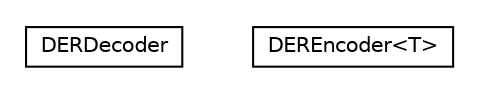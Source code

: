 #!/usr/local/bin/dot
#
# Class diagram 
# Generated by UMLGraph version R5_6-24-gf6e263 (http://www.umlgraph.org/)
#

digraph G {
	edge [fontname="Helvetica",fontsize=10,labelfontname="Helvetica",labelfontsize=10];
	node [fontname="Helvetica",fontsize=10,shape=plaintext];
	nodesep=0.25;
	ranksep=0.5;
	// org.universAAL.lddi.lib.ieeex73std.org.bn.coders.der.DERDecoder
	c670756 [label=<<table title="org.universAAL.lddi.lib.ieeex73std.org.bn.coders.der.DERDecoder" border="0" cellborder="1" cellspacing="0" cellpadding="2" port="p" href="./DERDecoder.html">
		<tr><td><table border="0" cellspacing="0" cellpadding="1">
<tr><td align="center" balign="center"> DERDecoder </td></tr>
		</table></td></tr>
		</table>>, URL="./DERDecoder.html", fontname="Helvetica", fontcolor="black", fontsize=10.0];
	// org.universAAL.lddi.lib.ieeex73std.org.bn.coders.der.DEREncoder<T>
	c670757 [label=<<table title="org.universAAL.lddi.lib.ieeex73std.org.bn.coders.der.DEREncoder" border="0" cellborder="1" cellspacing="0" cellpadding="2" port="p" href="./DEREncoder.html">
		<tr><td><table border="0" cellspacing="0" cellpadding="1">
<tr><td align="center" balign="center"> DEREncoder&lt;T&gt; </td></tr>
		</table></td></tr>
		</table>>, URL="./DEREncoder.html", fontname="Helvetica", fontcolor="black", fontsize=10.0];
}

